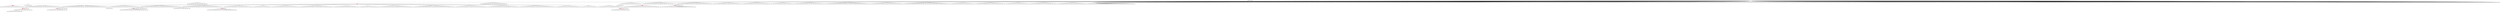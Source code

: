 digraph g {
	"55" -> "56";
	"56" [color=indianred1, style=filled, label="43"];
	"54" -> "55";
	"55" [label="47"];
	"41" -> "42";
	"42" [label="46"];
	"40" -> "41";
	"41" [color=indianred1, style=filled, label="21"];
	"39" -> "40";
	"40" [label="17"];
	"35" -> "36";
	"36" [color=indianred1, style=filled, label="7"];
	"34" -> "35";
	"35" [label="39"];
	"32" -> "33";
	"33" [label="34"];
	"30" -> "31";
	"31" [color=indianred1, style=filled, label="38"];
	"29" -> "30";
	"30" [label="48"];
	"26" -> "27";
	"27" [label="8"];
	"23" -> "24";
	"24" [color=indianred1, style=filled, label="6"];
	"22" -> "23";
	"23" [label="2"];
	"21" -> "22";
	"22" [label="6"];
	"21" -> "25";
	"25" [label="31"];
	"21" -> "26";
	"26" [label="19"];
	"21" -> "28";
	"28" [label="33"];
	"21" -> "29";
	"29" [label="38"];
	"21" -> "32";
	"32" [label="42"];
	"21" -> "34";
	"34" [label="7"];
	"21" -> "37";
	"37" [label="12"];
	"21" -> "38";
	"38" [label="41"];
	"21" -> "39";
	"39" [label="21"];
	"21" -> "43";
	"43" [label="14"];
	"21" -> "44";
	"44" [label="44"];
	"21" -> "45";
	"45" [label="3"];
	"21" -> "46";
	"46" [label="24"];
	"21" -> "47";
	"47" [label="35"];
	"21" -> "48";
	"48" [label="32"];
	"21" -> "49";
	"49" [label="4"];
	"21" -> "50";
	"50" [label="45"];
	"21" -> "51";
	"51" [label="50"];
	"20" -> "21";
	"21" [color=indianred1, style=filled, label="37"];
	"16" -> "17";
	"17" [label="5"];
	"8" -> "9";
	"9" [color=indianred1, style=filled, label="10"];
	"7" -> "8";
	"8" [label="11"];
	"6" -> "7";
	"7" [color=indianred1, style=filled, label="29"];
	"5" -> "6";
	"6" [label="10"];
	"3" -> "4";
	"4" [color=indianred1, style=filled, label="40"];
	"2" -> "3";
	"3" [label="16"];
	"0" -> "1";
	"1" [label="9"];
	"0" -> "2";
	"2" [label="40"];
	"0" -> "5";
	"5" [label="29"];
	"0" -> "10";
	"10" [label="36"];
	"0" -> "11";
	"11" [label="1"];
	"0" -> "12";
	"12" [label="15"];
	"0" -> "13";
	"13" [label="18"];
	"0" -> "14";
	"14" [label="49"];
	"0" -> "15";
	"15" [label="30"];
	"0" -> "16";
	"16" [label="20"];
	"0" -> "18";
	"18" [label="27"];
	"0" -> "19";
	"19" [label="23"];
	"0" -> "20";
	"20" [label="37"];
	"0" -> "52";
	"52" [label="26"];
	"0" -> "53";
	"53" [label="13"];
	"0" -> "54";
	"54" [label="43"];
	"0" -> "57";
	"57" [label="25"];
	"0" -> "58";
	"58" [label="28"];
	"0" -> "59";
	"59" [label="22"];
	"0" [label="germline"];
	"0" -> "cell1";
	"cell1" [shape=box];
	"0" -> "cell2";
	"cell2" [shape=box];
	"31" -> "cell3";
	"cell3" [shape=box];
	"0" -> "cell4";
	"cell4" [shape=box];
	"10" -> "cell5";
	"cell5" [shape=box];
	"0" -> "cell6";
	"cell6" [shape=box];
	"19" -> "cell7";
	"cell7" [shape=box];
	"0" -> "cell8";
	"cell8" [shape=box];
	"0" -> "cell9";
	"cell9" [shape=box];
	"29" -> "cell10";
	"cell10" [shape=box];
	"20" -> "cell11";
	"cell11" [shape=box];
	"58" -> "cell12";
	"cell12" [shape=box];
	"26" -> "cell13";
	"cell13" [shape=box];
	"17" -> "cell14";
	"cell14" [shape=box];
	"0" -> "cell15";
	"cell15" [shape=box];
	"33" -> "cell16";
	"cell16" [shape=box];
	"9" -> "cell17";
	"cell17" [shape=box];
	"0" -> "cell18";
	"cell18" [shape=box];
	"14" -> "cell19";
	"cell19" [shape=box];
	"3" -> "cell20";
	"cell20" [shape=box];
	"0" -> "cell21";
	"cell21" [shape=box];
	"44" -> "cell22";
	"cell22" [shape=box];
	"0" -> "cell23";
	"cell23" [shape=box];
	"32" -> "cell24";
	"cell24" [shape=box];
	"0" -> "cell25";
	"cell25" [shape=box];
	"0" -> "cell26";
	"cell26" [shape=box];
	"0" -> "cell27";
	"cell27" [shape=box];
	"48" -> "cell28";
	"cell28" [shape=box];
	"0" -> "cell29";
	"cell29" [shape=box];
	"46" -> "cell30";
	"cell30" [shape=box];
	"2" -> "cell31";
	"cell31" [shape=box];
	"0" -> "cell32";
	"cell32" [shape=box];
	"22" -> "cell33";
	"cell33" [shape=box];
	"56" -> "cell34";
	"cell34" [shape=box];
	"0" -> "cell35";
	"cell35" [shape=box];
	"0" -> "cell36";
	"cell36" [shape=box];
	"0" -> "cell37";
	"cell37" [shape=box];
	"0" -> "cell38";
	"cell38" [shape=box];
	"0" -> "cell39";
	"cell39" [shape=box];
	"2" -> "cell40";
	"cell40" [shape=box];
	"38" -> "cell41";
	"cell41" [shape=box];
	"0" -> "cell42";
	"cell42" [shape=box];
	"0" -> "cell43";
	"cell43" [shape=box];
	"0" -> "cell44";
	"cell44" [shape=box];
	"0" -> "cell45";
	"cell45" [shape=box];
	"14" -> "cell46";
	"cell46" [shape=box];
	"0" -> "cell47";
	"cell47" [shape=box];
	"0" -> "cell48";
	"cell48" [shape=box];
	"0" -> "cell49";
	"cell49" [shape=box];
	"0" -> "cell50";
	"cell50" [shape=box];
	"0" -> "cell51";
	"cell51" [shape=box];
	"35" -> "cell52";
	"cell52" [shape=box];
	"5" -> "cell53";
	"cell53" [shape=box];
	"38" -> "cell54";
	"cell54" [shape=box];
	"50" -> "cell55";
	"cell55" [shape=box];
	"57" -> "cell56";
	"cell56" [shape=box];
	"0" -> "cell57";
	"cell57" [shape=box];
	"38" -> "cell58";
	"cell58" [shape=box];
	"0" -> "cell59";
	"cell59" [shape=box];
	"0" -> "cell60";
	"cell60" [shape=box];
	"15" -> "cell61";
	"cell61" [shape=box];
	"0" -> "cell62";
	"cell62" [shape=box];
	"0" -> "cell63";
	"cell63" [shape=box];
	"0" -> "cell64";
	"cell64" [shape=box];
	"37" -> "cell65";
	"cell65" [shape=box];
	"0" -> "cell66";
	"cell66" [shape=box];
	"1" -> "cell67";
	"cell67" [shape=box];
	"0" -> "cell68";
	"cell68" [shape=box];
	"0" -> "cell69";
	"cell69" [shape=box];
	"0" -> "cell70";
	"cell70" [shape=box];
	"0" -> "cell71";
	"cell71" [shape=box];
	"0" -> "cell72";
	"cell72" [shape=box];
	"0" -> "cell73";
	"cell73" [shape=box];
	"0" -> "cell74";
	"cell74" [shape=box];
	"34" -> "cell75";
	"cell75" [shape=box];
	"50" -> "cell76";
	"cell76" [shape=box];
	"22" -> "cell77";
	"cell77" [shape=box];
	"58" -> "cell78";
	"cell78" [shape=box];
	"48" -> "cell79";
	"cell79" [shape=box];
	"0" -> "cell80";
	"cell80" [shape=box];
	"0" -> "cell81";
	"cell81" [shape=box];
	"0" -> "cell82";
	"cell82" [shape=box];
	"0" -> "cell83";
	"cell83" [shape=box];
	"0" -> "cell84";
	"cell84" [shape=box];
	"0" -> "cell85";
	"cell85" [shape=box];
	"0" -> "cell86";
	"cell86" [shape=box];
	"15" -> "cell87";
	"cell87" [shape=box];
	"0" -> "cell88";
	"cell88" [shape=box];
	"0" -> "cell89";
	"cell89" [shape=box];
	"4" -> "cell90";
	"cell90" [shape=box];
	"15" -> "cell91";
	"cell91" [shape=box];
	"0" -> "cell92";
	"cell92" [shape=box];
	"0" -> "cell93";
	"cell93" [shape=box];
	"10" -> "cell94";
	"cell94" [shape=box];
	"39" -> "cell95";
	"cell95" [shape=box];
	"0" -> "cell96";
	"cell96" [shape=box];
	"0" -> "cell97";
	"cell97" [shape=box];
	"13" -> "cell98";
	"cell98" [shape=box];
	"0" -> "cell99";
	"cell99" [shape=box];
	"52" -> "cell100";
	"cell100" [shape=box];
	"0" -> "cell101";
	"cell101" [shape=box];
	"0" -> "cell102";
	"cell102" [shape=box];
	"1" -> "cell103";
	"cell103" [shape=box];
	"29" -> "cell104";
	"cell104" [shape=box];
	"0" -> "cell105";
	"cell105" [shape=box];
	"15" -> "cell106";
	"cell106" [shape=box];
	"19" -> "cell107";
	"cell107" [shape=box];
	"0" -> "cell108";
	"cell108" [shape=box];
	"55" -> "cell109";
	"cell109" [shape=box];
	"0" -> "cell110";
	"cell110" [shape=box];
	"0" -> "cell111";
	"cell111" [shape=box];
	"16" -> "cell112";
	"cell112" [shape=box];
	"0" -> "cell113";
	"cell113" [shape=box];
	"0" -> "cell114";
	"cell114" [shape=box];
	"18" -> "cell115";
	"cell115" [shape=box];
	"0" -> "cell116";
	"cell116" [shape=box];
	"0" -> "cell117";
	"cell117" [shape=box];
	"49" -> "cell118";
	"cell118" [shape=box];
	"0" -> "cell119";
	"cell119" [shape=box];
	"43" -> "cell120";
	"cell120" [shape=box];
	"0" -> "cell121";
	"cell121" [shape=box];
	"0" -> "cell122";
	"cell122" [shape=box];
	"0" -> "cell123";
	"cell123" [shape=box];
	"50" -> "cell124";
	"cell124" [shape=box];
	"51" -> "cell125";
	"cell125" [shape=box];
	"38" -> "cell126";
	"cell126" [shape=box];
	"47" -> "cell127";
	"cell127" [shape=box];
	"34" -> "cell128";
	"cell128" [shape=box];
	"23" -> "cell129";
	"cell129" [shape=box];
	"30" -> "cell130";
	"cell130" [shape=box];
	"0" -> "cell131";
	"cell131" [shape=box];
	"0" -> "cell132";
	"cell132" [shape=box];
	"0" -> "cell133";
	"cell133" [shape=box];
	"24" -> "cell134";
	"cell134" [shape=box];
	"0" -> "cell135";
	"cell135" [shape=box];
	"0" -> "cell136";
	"cell136" [shape=box];
	"22" -> "cell137";
	"cell137" [shape=box];
	"0" -> "cell138";
	"cell138" [shape=box];
	"0" -> "cell139";
	"cell139" [shape=box];
	"13" -> "cell140";
	"cell140" [shape=box];
	"39" -> "cell141";
	"cell141" [shape=box];
	"29" -> "cell142";
	"cell142" [shape=box];
	"0" -> "cell143";
	"cell143" [shape=box];
	"0" -> "cell144";
	"cell144" [shape=box];
	"48" -> "cell145";
	"cell145" [shape=box];
	"0" -> "cell146";
	"cell146" [shape=box];
	"15" -> "cell147";
	"cell147" [shape=box];
	"55" -> "cell148";
	"cell148" [shape=box];
	"54" -> "cell149";
	"cell149" [shape=box];
	"0" -> "cell150";
	"cell150" [shape=box];
	"0" -> "cell151";
	"cell151" [shape=box];
	"2" -> "cell152";
	"cell152" [shape=box];
	"14" -> "cell153";
	"cell153" [shape=box];
	"16" -> "cell154";
	"cell154" [shape=box];
	"0" -> "cell155";
	"cell155" [shape=box];
	"2" -> "cell156";
	"cell156" [shape=box];
	"0" -> "cell157";
	"cell157" [shape=box];
	"18" -> "cell158";
	"cell158" [shape=box];
	"0" -> "cell159";
	"cell159" [shape=box];
	"34" -> "cell160";
	"cell160" [shape=box];
	"0" -> "cell161";
	"cell161" [shape=box];
	"0" -> "cell162";
	"cell162" [shape=box];
	"0" -> "cell163";
	"cell163" [shape=box];
	"12" -> "cell164";
	"cell164" [shape=box];
	"0" -> "cell165";
	"cell165" [shape=box];
	"13" -> "cell166";
	"cell166" [shape=box];
	"13" -> "cell167";
	"cell167" [shape=box];
	"16" -> "cell168";
	"cell168" [shape=box];
	"31" -> "cell169";
	"cell169" [shape=box];
	"4" -> "cell170";
	"cell170" [shape=box];
	"13" -> "cell171";
	"cell171" [shape=box];
	"0" -> "cell172";
	"cell172" [shape=box];
	"0" -> "cell173";
	"cell173" [shape=box];
	"44" -> "cell174";
	"cell174" [shape=box];
	"0" -> "cell175";
	"cell175" [shape=box];
	"44" -> "cell176";
	"cell176" [shape=box];
	"20" -> "cell177";
	"cell177" [shape=box];
	"0" -> "cell178";
	"cell178" [shape=box];
	"0" -> "cell179";
	"cell179" [shape=box];
	"52" -> "cell180";
	"cell180" [shape=box];
	"7" -> "cell181";
	"cell181" [shape=box];
	"0" -> "cell182";
	"cell182" [shape=box];
	"47" -> "cell183";
	"cell183" [shape=box];
	"56" -> "cell184";
	"cell184" [shape=box];
	"0" -> "cell185";
	"cell185" [shape=box];
	"38" -> "cell186";
	"cell186" [shape=box];
	"31" -> "cell187";
	"cell187" [shape=box];
	"13" -> "cell188";
	"cell188" [shape=box];
	"0" -> "cell189";
	"cell189" [shape=box];
	"57" -> "cell190";
	"cell190" [shape=box];
	"39" -> "cell191";
	"cell191" [shape=box];
	"4" -> "cell192";
	"cell192" [shape=box];
	"46" -> "cell193";
	"cell193" [shape=box];
	"0" -> "cell194";
	"cell194" [shape=box];
	"0" -> "cell195";
	"cell195" [shape=box];
	"0" -> "cell196";
	"cell196" [shape=box];
	"0" -> "cell197";
	"cell197" [shape=box];
	"0" -> "cell198";
	"cell198" [shape=box];
	"43" -> "cell199";
	"cell199" [shape=box];
	"25" -> "cell200";
	"cell200" [shape=box];
	"4" -> "cell201";
	"cell201" [shape=box];
	"0" -> "cell202";
	"cell202" [shape=box];
	"0" -> "cell203";
	"cell203" [shape=box];
	"50" -> "cell204";
	"cell204" [shape=box];
	"10" -> "cell205";
	"cell205" [shape=box];
	"24" -> "cell206";
	"cell206" [shape=box];
	"0" -> "cell207";
	"cell207" [shape=box];
	"0" -> "cell208";
	"cell208" [shape=box];
	"41" -> "cell209";
	"cell209" [shape=box];
	"26" -> "cell210";
	"cell210" [shape=box];
	"13" -> "cell211";
	"cell211" [shape=box];
	"36" -> "cell212";
	"cell212" [shape=box];
	"0" -> "cell213";
	"cell213" [shape=box];
	"53" -> "cell214";
	"cell214" [shape=box];
	"56" -> "cell215";
	"cell215" [shape=box];
	"43" -> "cell216";
	"cell216" [shape=box];
	"0" -> "cell217";
	"cell217" [shape=box];
	"50" -> "cell218";
	"cell218" [shape=box];
	"22" -> "cell219";
	"cell219" [shape=box];
	"0" -> "cell220";
	"cell220" [shape=box];
	"0" -> "cell221";
	"cell221" [shape=box];
	"0" -> "cell222";
	"cell222" [shape=box];
	"45" -> "cell223";
	"cell223" [shape=box];
	"48" -> "cell224";
	"cell224" [shape=box];
	"0" -> "cell225";
	"cell225" [shape=box];
	"0" -> "cell226";
	"cell226" [shape=box];
	"47" -> "cell227";
	"cell227" [shape=box];
	"0" -> "cell228";
	"cell228" [shape=box];
	"58" -> "cell229";
	"cell229" [shape=box];
	"0" -> "cell230";
	"cell230" [shape=box];
	"26" -> "cell231";
	"cell231" [shape=box];
	"18" -> "cell232";
	"cell232" [shape=box];
	"36" -> "cell233";
	"cell233" [shape=box];
	"57" -> "cell234";
	"cell234" [shape=box];
	"19" -> "cell235";
	"cell235" [shape=box];
	"45" -> "cell236";
	"cell236" [shape=box];
	"0" -> "cell237";
	"cell237" [shape=box];
	"0" -> "cell238";
	"cell238" [shape=box];
	"0" -> "cell239";
	"cell239" [shape=box];
	"0" -> "cell240";
	"cell240" [shape=box];
	"0" -> "cell241";
	"cell241" [shape=box];
	"46" -> "cell242";
	"cell242" [shape=box];
	"44" -> "cell243";
	"cell243" [shape=box];
	"41" -> "cell244";
	"cell244" [shape=box];
	"0" -> "cell245";
	"cell245" [shape=box];
	"0" -> "cell246";
	"cell246" [shape=box];
	"0" -> "cell247";
	"cell247" [shape=box];
	"0" -> "cell248";
	"cell248" [shape=box];
	"22" -> "cell249";
	"cell249" [shape=box];
	"0" -> "cell250";
	"cell250" [shape=box];
	"0" -> "cell251";
	"cell251" [shape=box];
	"25" -> "cell252";
	"cell252" [shape=box];
	"54" -> "cell253";
	"cell253" [shape=box];
	"39" -> "cell254";
	"cell254" [shape=box];
	"44" -> "cell255";
	"cell255" [shape=box];
	"9" -> "cell256";
	"cell256" [shape=box];
	"0" -> "cell257";
	"cell257" [shape=box];
	"37" -> "cell258";
	"cell258" [shape=box];
	"22" -> "cell259";
	"cell259" [shape=box];
	"0" -> "cell260";
	"cell260" [shape=box];
	"50" -> "cell261";
	"cell261" [shape=box];
	"0" -> "cell262";
	"cell262" [shape=box];
	"0" -> "cell263";
	"cell263" [shape=box];
	"7" -> "cell264";
	"cell264" [shape=box];
	"37" -> "cell265";
	"cell265" [shape=box];
	"0" -> "cell266";
	"cell266" [shape=box];
	"39" -> "cell267";
	"cell267" [shape=box];
	"0" -> "cell268";
	"cell268" [shape=box];
	"57" -> "cell269";
	"cell269" [shape=box];
	"0" -> "cell270";
	"cell270" [shape=box];
	"0" -> "cell271";
	"cell271" [shape=box];
	"0" -> "cell272";
	"cell272" [shape=box];
	"22" -> "cell273";
	"cell273" [shape=box];
	"45" -> "cell274";
	"cell274" [shape=box];
	"0" -> "cell275";
	"cell275" [shape=box];
	"0" -> "cell276";
	"cell276" [shape=box];
	"7" -> "cell277";
	"cell277" [shape=box];
	"0" -> "cell278";
	"cell278" [shape=box];
	"44" -> "cell279";
	"cell279" [shape=box];
	"31" -> "cell280";
	"cell280" [shape=box];
	"0" -> "cell281";
	"cell281" [shape=box];
	"0" -> "cell282";
	"cell282" [shape=box];
	"16" -> "cell283";
	"cell283" [shape=box];
	"43" -> "cell284";
	"cell284" [shape=box];
	"16" -> "cell285";
	"cell285" [shape=box];
	"33" -> "cell286";
	"cell286" [shape=box];
	"0" -> "cell287";
	"cell287" [shape=box];
	"0" -> "cell288";
	"cell288" [shape=box];
	"0" -> "cell289";
	"cell289" [shape=box];
	"0" -> "cell290";
	"cell290" [shape=box];
	"0" -> "cell291";
	"cell291" [shape=box];
	"16" -> "cell292";
	"cell292" [shape=box];
	"0" -> "cell293";
	"cell293" [shape=box];
	"26" -> "cell294";
	"cell294" [shape=box];
	"0" -> "cell295";
	"cell295" [shape=box];
	"18" -> "cell296";
	"cell296" [shape=box];
	"12" -> "cell297";
	"cell297" [shape=box];
	"0" -> "cell298";
	"cell298" [shape=box];
	"13" -> "cell299";
	"cell299" [shape=box];
	"0" -> "cell300";
	"cell300" [shape=box];
	"0" -> "cell301";
	"cell301" [shape=box];
	"0" -> "cell302";
	"cell302" [shape=box];
	"0" -> "cell303";
	"cell303" [shape=box];
	"0" -> "cell304";
	"cell304" [shape=box];
	"59" -> "cell305";
	"cell305" [shape=box];
	"0" -> "cell306";
	"cell306" [shape=box];
	"0" -> "cell307";
	"cell307" [shape=box];
	"0" -> "cell308";
	"cell308" [shape=box];
	"54" -> "cell309";
	"cell309" [shape=box];
	"0" -> "cell310";
	"cell310" [shape=box];
	"53" -> "cell311";
	"cell311" [shape=box];
	"0" -> "cell312";
	"cell312" [shape=box];
	"0" -> "cell313";
	"cell313" [shape=box];
	"22" -> "cell314";
	"cell314" [shape=box];
	"0" -> "cell315";
	"cell315" [shape=box];
	"0" -> "cell316";
	"cell316" [shape=box];
	"0" -> "cell317";
	"cell317" [shape=box];
	"0" -> "cell318";
	"cell318" [shape=box];
	"0" -> "cell319";
	"cell319" [shape=box];
	"59" -> "cell320";
	"cell320" [shape=box];
	"46" -> "cell321";
	"cell321" [shape=box];
	"58" -> "cell322";
	"cell322" [shape=box];
	"14" -> "cell323";
	"cell323" [shape=box];
	"0" -> "cell324";
	"cell324" [shape=box];
	"0" -> "cell325";
	"cell325" [shape=box];
	"59" -> "cell326";
	"cell326" [shape=box];
	"12" -> "cell327";
	"cell327" [shape=box];
	"15" -> "cell328";
	"cell328" [shape=box];
	"0" -> "cell329";
	"cell329" [shape=box];
	"0" -> "cell330";
	"cell330" [shape=box];
	"0" -> "cell331";
	"cell331" [shape=box];
	"38" -> "cell332";
	"cell332" [shape=box];
	"0" -> "cell333";
	"cell333" [shape=box];
	"5" -> "cell334";
	"cell334" [shape=box];
	"0" -> "cell335";
	"cell335" [shape=box];
	"20" -> "cell336";
	"cell336" [shape=box];
	"0" -> "cell337";
	"cell337" [shape=box];
	"34" -> "cell338";
	"cell338" [shape=box];
	"0" -> "cell339";
	"cell339" [shape=box];
	"0" -> "cell340";
	"cell340" [shape=box];
	"0" -> "cell341";
	"cell341" [shape=box];
	"0" -> "cell342";
	"cell342" [shape=box];
	"0" -> "cell343";
	"cell343" [shape=box];
	"2" -> "cell344";
	"cell344" [shape=box];
	"0" -> "cell345";
	"cell345" [shape=box];
	"0" -> "cell346";
	"cell346" [shape=box];
	"0" -> "cell347";
	"cell347" [shape=box];
	"34" -> "cell348";
	"cell348" [shape=box];
	"0" -> "cell349";
	"cell349" [shape=box];
	"38" -> "cell350";
	"cell350" [shape=box];
	"0" -> "cell351";
	"cell351" [shape=box];
	"0" -> "cell352";
	"cell352" [shape=box];
	"59" -> "cell353";
	"cell353" [shape=box];
	"0" -> "cell354";
	"cell354" [shape=box];
	"25" -> "cell355";
	"cell355" [shape=box];
	"0" -> "cell356";
	"cell356" [shape=box];
	"0" -> "cell357";
	"cell357" [shape=box];
	"7" -> "cell358";
	"cell358" [shape=box];
	"0" -> "cell359";
	"cell359" [shape=box];
	"0" -> "cell360";
	"cell360" [shape=box];
	"19" -> "cell361";
	"cell361" [shape=box];
	"28" -> "cell362";
	"cell362" [shape=box];
	"0" -> "cell363";
	"cell363" [shape=box];
	"45" -> "cell364";
	"cell364" [shape=box];
	"2" -> "cell365";
	"cell365" [shape=box];
	"51" -> "cell366";
	"cell366" [shape=box];
	"0" -> "cell367";
	"cell367" [shape=box];
	"54" -> "cell368";
	"cell368" [shape=box];
	"5" -> "cell369";
	"cell369" [shape=box];
	"0" -> "cell370";
	"cell370" [shape=box];
	"0" -> "cell371";
	"cell371" [shape=box];
	"50" -> "cell372";
	"cell372" [shape=box];
	"0" -> "cell373";
	"cell373" [shape=box];
	"0" -> "cell374";
	"cell374" [shape=box];
	"15" -> "cell375";
	"cell375" [shape=box];
	"0" -> "cell376";
	"cell376" [shape=box];
	"1" -> "cell377";
	"cell377" [shape=box];
	"0" -> "cell378";
	"cell378" [shape=box];
	"0" -> "cell379";
	"cell379" [shape=box];
	"29" -> "cell380";
	"cell380" [shape=box];
	"0" -> "cell381";
	"cell381" [shape=box];
	"0" -> "cell382";
	"cell382" [shape=box];
	"0" -> "cell383";
	"cell383" [shape=box];
	"0" -> "cell384";
	"cell384" [shape=box];
	"0" -> "cell385";
	"cell385" [shape=box];
	"0" -> "cell386";
	"cell386" [shape=box];
	"13" -> "cell387";
	"cell387" [shape=box];
	"1" -> "cell388";
	"cell388" [shape=box];
	"0" -> "cell389";
	"cell389" [shape=box];
	"38" -> "cell390";
	"cell390" [shape=box];
	"0" -> "cell391";
	"cell391" [shape=box];
	"34" -> "cell392";
	"cell392" [shape=box];
	"0" -> "cell393";
	"cell393" [shape=box];
	"2" -> "cell394";
	"cell394" [shape=box];
	"0" -> "cell395";
	"cell395" [shape=box];
	"37" -> "cell396";
	"cell396" [shape=box];
	"0" -> "cell397";
	"cell397" [shape=box];
	"0" -> "cell398";
	"cell398" [shape=box];
	"0" -> "cell399";
	"cell399" [shape=box];
	"37" -> "cell400";
	"cell400" [shape=box];
	"0" -> "cell401";
	"cell401" [shape=box];
	"4" -> "cell402";
	"cell402" [shape=box];
	"0" -> "cell403";
	"cell403" [shape=box];
	"53" -> "cell404";
	"cell404" [shape=box];
	"15" -> "cell405";
	"cell405" [shape=box];
	"33" -> "cell406";
	"cell406" [shape=box];
	"44" -> "cell407";
	"cell407" [shape=box];
	"0" -> "cell408";
	"cell408" [shape=box];
	"0" -> "cell409";
	"cell409" [shape=box];
	"1" -> "cell410";
	"cell410" [shape=box];
	"27" -> "cell411";
	"cell411" [shape=box];
	"0" -> "cell412";
	"cell412" [shape=box];
	"59" -> "cell413";
	"cell413" [shape=box];
	"0" -> "cell414";
	"cell414" [shape=box];
	"41" -> "cell415";
	"cell415" [shape=box];
	"0" -> "cell416";
	"cell416" [shape=box];
	"24" -> "cell417";
	"cell417" [shape=box];
	"29" -> "cell418";
	"cell418" [shape=box];
	"10" -> "cell419";
	"cell419" [shape=box];
	"0" -> "cell420";
	"cell420" [shape=box];
	"53" -> "cell421";
	"cell421" [shape=box];
	"0" -> "cell422";
	"cell422" [shape=box];
	"51" -> "cell423";
	"cell423" [shape=box];
	"0" -> "cell424";
	"cell424" [shape=box];
	"25" -> "cell425";
	"cell425" [shape=box];
	"15" -> "cell426";
	"cell426" [shape=box];
	"22" -> "cell427";
	"cell427" [shape=box];
	"29" -> "cell428";
	"cell428" [shape=box];
	"51" -> "cell429";
	"cell429" [shape=box];
	"0" -> "cell430";
	"cell430" [shape=box];
	"0" -> "cell431";
	"cell431" [shape=box];
	"13" -> "cell432";
	"cell432" [shape=box];
	"0" -> "cell433";
	"cell433" [shape=box];
	"13" -> "cell434";
	"cell434" [shape=box];
	"57" -> "cell435";
	"cell435" [shape=box];
	"16" -> "cell436";
	"cell436" [shape=box];
	"0" -> "cell437";
	"cell437" [shape=box];
	"9" -> "cell438";
	"cell438" [shape=box];
	"0" -> "cell439";
	"cell439" [shape=box];
	"45" -> "cell440";
	"cell440" [shape=box];
	"57" -> "cell441";
	"cell441" [shape=box];
	"14" -> "cell442";
	"cell442" [shape=box];
	"2" -> "cell443";
	"cell443" [shape=box];
	"0" -> "cell444";
	"cell444" [shape=box];
	"17" -> "cell445";
	"cell445" [shape=box];
	"26" -> "cell446";
	"cell446" [shape=box];
	"0" -> "cell447";
	"cell447" [shape=box];
	"34" -> "cell448";
	"cell448" [shape=box];
	"38" -> "cell449";
	"cell449" [shape=box];
	"0" -> "cell450";
	"cell450" [shape=box];
	"2" -> "cell451";
	"cell451" [shape=box];
	"12" -> "cell452";
	"cell452" [shape=box];
	"0" -> "cell453";
	"cell453" [shape=box];
	"0" -> "cell454";
	"cell454" [shape=box];
	"24" -> "cell455";
	"cell455" [shape=box];
	"2" -> "cell456";
	"cell456" [shape=box];
	"0" -> "cell457";
	"cell457" [shape=box];
	"0" -> "cell458";
	"cell458" [shape=box];
	"10" -> "cell459";
	"cell459" [shape=box];
	"18" -> "cell460";
	"cell460" [shape=box];
	"28" -> "cell461";
	"cell461" [shape=box];
	"0" -> "cell462";
	"cell462" [shape=box];
	"0" -> "cell463";
	"cell463" [shape=box];
	"34" -> "cell464";
	"cell464" [shape=box];
	"0" -> "cell465";
	"cell465" [shape=box];
	"0" -> "cell466";
	"cell466" [shape=box];
	"0" -> "cell467";
	"cell467" [shape=box];
	"0" -> "cell468";
	"cell468" [shape=box];
	"0" -> "cell469";
	"cell469" [shape=box];
	"38" -> "cell470";
	"cell470" [shape=box];
	"0" -> "cell471";
	"cell471" [shape=box];
	"0" -> "cell472";
	"cell472" [shape=box];
	"0" -> "cell473";
	"cell473" [shape=box];
	"37" -> "cell474";
	"cell474" [shape=box];
	"0" -> "cell475";
	"cell475" [shape=box];
	"0" -> "cell476";
	"cell476" [shape=box];
	"0" -> "cell477";
	"cell477" [shape=box];
	"25" -> "cell478";
	"cell478" [shape=box];
	"0" -> "cell479";
	"cell479" [shape=box];
	"0" -> "cell480";
	"cell480" [shape=box];
	"0" -> "cell481";
	"cell481" [shape=box];
	"34" -> "cell482";
	"cell482" [shape=box];
	"0" -> "cell483";
	"cell483" [shape=box];
	"34" -> "cell484";
	"cell484" [shape=box];
	"7" -> "cell485";
	"cell485" [shape=box];
	"0" -> "cell486";
	"cell486" [shape=box];
	"57" -> "cell487";
	"cell487" [shape=box];
	"0" -> "cell488";
	"cell488" [shape=box];
	"0" -> "cell489";
	"cell489" [shape=box];
	"0" -> "cell490";
	"cell490" [shape=box];
	"48" -> "cell491";
	"cell491" [shape=box];
	"3" -> "cell492";
	"cell492" [shape=box];
	"0" -> "cell493";
	"cell493" [shape=box];
	"35" -> "cell494";
	"cell494" [shape=box];
	"0" -> "cell495";
	"cell495" [shape=box];
	"47" -> "cell496";
	"cell496" [shape=box];
	"44" -> "cell497";
	"cell497" [shape=box];
	"0" -> "cell498";
	"cell498" [shape=box];
	"24" -> "cell499";
	"cell499" [shape=box];
	"54" -> "cell500";
	"cell500" [shape=box];
	"54" -> "cell501";
	"cell501" [shape=box];
	"27" -> "cell502";
	"cell502" [shape=box];
	"0" -> "cell503";
	"cell503" [shape=box];
	"9" -> "cell504";
	"cell504" [shape=box];
	"24" -> "cell505";
	"cell505" [shape=box];
	"0" -> "cell506";
	"cell506" [shape=box];
	"0" -> "cell507";
	"cell507" [shape=box];
	"9" -> "cell508";
	"cell508" [shape=box];
	"5" -> "cell509";
	"cell509" [shape=box];
	"52" -> "cell510";
	"cell510" [shape=box];
	"48" -> "cell511";
	"cell511" [shape=box];
	"17" -> "cell512";
	"cell512" [shape=box];
	"0" -> "cell513";
	"cell513" [shape=box];
	"0" -> "cell514";
	"cell514" [shape=box];
	"36" -> "cell515";
	"cell515" [shape=box];
	"0" -> "cell516";
	"cell516" [shape=box];
	"12" -> "cell517";
	"cell517" [shape=box];
	"4" -> "cell518";
	"cell518" [shape=box];
	"0" -> "cell519";
	"cell519" [shape=box];
	"0" -> "cell520";
	"cell520" [shape=box];
	"0" -> "cell521";
	"cell521" [shape=box];
	"0" -> "cell522";
	"cell522" [shape=box];
	"0" -> "cell523";
	"cell523" [shape=box];
	"0" -> "cell524";
	"cell524" [shape=box];
	"24" -> "cell525";
	"cell525" [shape=box];
	"0" -> "cell526";
	"cell526" [shape=box];
	"51" -> "cell527";
	"cell527" [shape=box];
	"32" -> "cell528";
	"cell528" [shape=box];
	"46" -> "cell529";
	"cell529" [shape=box];
	"24" -> "cell530";
	"cell530" [shape=box];
	"42" -> "cell531";
	"cell531" [shape=box];
	"48" -> "cell532";
	"cell532" [shape=box];
	"0" -> "cell533";
	"cell533" [shape=box];
	"7" -> "cell534";
	"cell534" [shape=box];
	"41" -> "cell535";
	"cell535" [shape=box];
	"0" -> "cell536";
	"cell536" [shape=box];
	"0" -> "cell537";
	"cell537" [shape=box];
	"0" -> "cell538";
	"cell538" [shape=box];
	"9" -> "cell539";
	"cell539" [shape=box];
	"0" -> "cell540";
	"cell540" [shape=box];
	"0" -> "cell541";
	"cell541" [shape=box];
	"0" -> "cell542";
	"cell542" [shape=box];
	"0" -> "cell543";
	"cell543" [shape=box];
	"39" -> "cell544";
	"cell544" [shape=box];
	"0" -> "cell545";
	"cell545" [shape=box];
	"41" -> "cell546";
	"cell546" [shape=box];
	"11" -> "cell547";
	"cell547" [shape=box];
	"38" -> "cell548";
	"cell548" [shape=box];
	"0" -> "cell549";
	"cell549" [shape=box];
	"12" -> "cell550";
	"cell550" [shape=box];
	"0" -> "cell551";
	"cell551" [shape=box];
	"45" -> "cell552";
	"cell552" [shape=box];
	"0" -> "cell553";
	"cell553" [shape=box];
	"39" -> "cell554";
	"cell554" [shape=box];
	"0" -> "cell555";
	"cell555" [shape=box];
	"0" -> "cell556";
	"cell556" [shape=box];
	"12" -> "cell557";
	"cell557" [shape=box];
	"53" -> "cell558";
	"cell558" [shape=box];
	"44" -> "cell559";
	"cell559" [shape=box];
	"25" -> "cell560";
	"cell560" [shape=box];
	"26" -> "cell561";
	"cell561" [shape=box];
	"19" -> "cell562";
	"cell562" [shape=box];
	"0" -> "cell563";
	"cell563" [shape=box];
	"11" -> "cell564";
	"cell564" [shape=box];
	"0" -> "cell565";
	"cell565" [shape=box];
	"0" -> "cell566";
	"cell566" [shape=box];
	"0" -> "cell567";
	"cell567" [shape=box];
	"13" -> "cell568";
	"cell568" [shape=box];
	"0" -> "cell569";
	"cell569" [shape=box];
	"14" -> "cell570";
	"cell570" [shape=box];
	"0" -> "cell571";
	"cell571" [shape=box];
	"0" -> "cell572";
	"cell572" [shape=box];
	"47" -> "cell573";
	"cell573" [shape=box];
	"26" -> "cell574";
	"cell574" [shape=box];
	"0" -> "cell575";
	"cell575" [shape=box];
	"0" -> "cell576";
	"cell576" [shape=box];
	"5" -> "cell577";
	"cell577" [shape=box];
	"37" -> "cell578";
	"cell578" [shape=box];
	"0" -> "cell579";
	"cell579" [shape=box];
	"56" -> "cell580";
	"cell580" [shape=box];
	"28" -> "cell581";
	"cell581" [shape=box];
	"57" -> "cell582";
	"cell582" [shape=box];
	"0" -> "cell583";
	"cell583" [shape=box];
	"32" -> "cell584";
	"cell584" [shape=box];
	"32" -> "cell585";
	"cell585" [shape=box];
	"49" -> "cell586";
	"cell586" [shape=box];
	"59" -> "cell587";
	"cell587" [shape=box];
	"0" -> "cell588";
	"cell588" [shape=box];
	"0" -> "cell589";
	"cell589" [shape=box];
	"0" -> "cell590";
	"cell590" [shape=box];
	"59" -> "cell591";
	"cell591" [shape=box];
	"9" -> "cell592";
	"cell592" [shape=box];
	"0" -> "cell593";
	"cell593" [shape=box];
	"0" -> "cell594";
	"cell594" [shape=box];
	"0" -> "cell595";
	"cell595" [shape=box];
	"44" -> "cell596";
	"cell596" [shape=box];
	"52" -> "cell597";
	"cell597" [shape=box];
	"0" -> "cell598";
	"cell598" [shape=box];
	"1" -> "cell599";
	"cell599" [shape=box];
	"0" -> "cell600";
	"cell600" [shape=box];
	"27" -> "cell601";
	"cell601" [shape=box];
	"20" -> "cell602";
	"cell602" [shape=box];
	"58" -> "cell603";
	"cell603" [shape=box];
	"0" -> "cell604";
	"cell604" [shape=box];
	"0" -> "cell605";
	"cell605" [shape=box];
	"53" -> "cell606";
	"cell606" [shape=box];
	"0" -> "cell607";
	"cell607" [shape=box];
	"0" -> "cell608";
	"cell608" [shape=box];
	"0" -> "cell609";
	"cell609" [shape=box];
	"0" -> "cell610";
	"cell610" [shape=box];
	"0" -> "cell611";
	"cell611" [shape=box];
	"29" -> "cell612";
	"cell612" [shape=box];
	"0" -> "cell613";
	"cell613" [shape=box];
	"15" -> "cell614";
	"cell614" [shape=box];
	"38" -> "cell615";
	"cell615" [shape=box];
	"49" -> "cell616";
	"cell616" [shape=box];
	"0" -> "cell617";
	"cell617" [shape=box];
	"0" -> "cell618";
	"cell618" [shape=box];
	"0" -> "cell619";
	"cell619" [shape=box];
	"4" -> "cell620";
	"cell620" [shape=box];
	"15" -> "cell621";
	"cell621" [shape=box];
	"12" -> "cell622";
	"cell622" [shape=box];
	"0" -> "cell623";
	"cell623" [shape=box];
	"59" -> "cell624";
	"cell624" [shape=box];
	"36" -> "cell625";
	"cell625" [shape=box];
	"0" -> "cell626";
	"cell626" [shape=box];
	"31" -> "cell627";
	"cell627" [shape=box];
	"30" -> "cell628";
	"cell628" [shape=box];
	"46" -> "cell629";
	"cell629" [shape=box];
	"26" -> "cell630";
	"cell630" [shape=box];
	"15" -> "cell631";
	"cell631" [shape=box];
	"47" -> "cell632";
	"cell632" [shape=box];
	"5" -> "cell633";
	"cell633" [shape=box];
	"0" -> "cell634";
	"cell634" [shape=box];
	"13" -> "cell635";
	"cell635" [shape=box];
	"58" -> "cell636";
	"cell636" [shape=box];
	"54" -> "cell637";
	"cell637" [shape=box];
	"0" -> "cell638";
	"cell638" [shape=box];
	"47" -> "cell639";
	"cell639" [shape=box];
	"48" -> "cell640";
	"cell640" [shape=box];
	"0" -> "cell641";
	"cell641" [shape=box];
	"0" -> "cell642";
	"cell642" [shape=box];
	"0" -> "cell643";
	"cell643" [shape=box];
	"25" -> "cell644";
	"cell644" [shape=box];
	"59" -> "cell645";
	"cell645" [shape=box];
	"4" -> "cell646";
	"cell646" [shape=box];
	"0" -> "cell647";
	"cell647" [shape=box];
	"0" -> "cell648";
	"cell648" [shape=box];
	"2" -> "cell649";
	"cell649" [shape=box];
	"34" -> "cell650";
	"cell650" [shape=box];
	"32" -> "cell651";
	"cell651" [shape=box];
	"2" -> "cell652";
	"cell652" [shape=box];
	"15" -> "cell653";
	"cell653" [shape=box];
	"23" -> "cell654";
	"cell654" [shape=box];
	"0" -> "cell655";
	"cell655" [shape=box];
	"56" -> "cell656";
	"cell656" [shape=box];
	"2" -> "cell657";
	"cell657" [shape=box];
	"0" -> "cell658";
	"cell658" [shape=box];
	"45" -> "cell659";
	"cell659" [shape=box];
	"0" -> "cell660";
	"cell660" [shape=box];
	"29" -> "cell661";
	"cell661" [shape=box];
	"0" -> "cell662";
	"cell662" [shape=box];
	"0" -> "cell663";
	"cell663" [shape=box];
	"7" -> "cell664";
	"cell664" [shape=box];
	"29" -> "cell665";
	"cell665" [shape=box];
	"19" -> "cell666";
	"cell666" [shape=box];
	"0" -> "cell667";
	"cell667" [shape=box];
	"14" -> "cell668";
	"cell668" [shape=box];
	"39" -> "cell669";
	"cell669" [shape=box];
	"0" -> "cell670";
	"cell670" [shape=box];
	"0" -> "cell671";
	"cell671" [shape=box];
	"0" -> "cell672";
	"cell672" [shape=box];
	"56" -> "cell673";
	"cell673" [shape=box];
	"28" -> "cell674";
	"cell674" [shape=box];
	"0" -> "cell675";
	"cell675" [shape=box];
	"0" -> "cell676";
	"cell676" [shape=box];
	"0" -> "cell677";
	"cell677" [shape=box];
	"10" -> "cell678";
	"cell678" [shape=box];
	"26" -> "cell679";
	"cell679" [shape=box];
	"5" -> "cell680";
	"cell680" [shape=box];
	"26" -> "cell681";
	"cell681" [shape=box];
	"34" -> "cell682";
	"cell682" [shape=box];
	"0" -> "cell683";
	"cell683" [shape=box];
	"37" -> "cell684";
	"cell684" [shape=box];
	"26" -> "cell685";
	"cell685" [shape=box];
	"1" -> "cell686";
	"cell686" [shape=box];
	"47" -> "cell687";
	"cell687" [shape=box];
	"59" -> "cell688";
	"cell688" [shape=box];
	"44" -> "cell689";
	"cell689" [shape=box];
	"0" -> "cell690";
	"cell690" [shape=box];
	"0" -> "cell691";
	"cell691" [shape=box];
	"0" -> "cell692";
	"cell692" [shape=box];
	"0" -> "cell693";
	"cell693" [shape=box];
	"0" -> "cell694";
	"cell694" [shape=box];
	"0" -> "cell695";
	"cell695" [shape=box];
	"0" -> "cell696";
	"cell696" [shape=box];
	"45" -> "cell697";
	"cell697" [shape=box];
	"59" -> "cell698";
	"cell698" [shape=box];
	"0" -> "cell699";
	"cell699" [shape=box];
	"32" -> "cell700";
	"cell700" [shape=box];
	"0" -> "cell701";
	"cell701" [shape=box];
	"54" -> "cell702";
	"cell702" [shape=box];
	"7" -> "cell703";
	"cell703" [shape=box];
	"1" -> "cell704";
	"cell704" [shape=box];
	"39" -> "cell705";
	"cell705" [shape=box];
	"34" -> "cell706";
	"cell706" [shape=box];
	"0" -> "cell707";
	"cell707" [shape=box];
	"8" -> "cell708";
	"cell708" [shape=box];
	"42" -> "cell709";
	"cell709" [shape=box];
	"0" -> "cell710";
	"cell710" [shape=box];
	"0" -> "cell711";
	"cell711" [shape=box];
	"10" -> "cell712";
	"cell712" [shape=box];
	"0" -> "cell713";
	"cell713" [shape=box];
	"11" -> "cell714";
	"cell714" [shape=box];
	"0" -> "cell715";
	"cell715" [shape=box];
	"0" -> "cell716";
	"cell716" [shape=box];
	"3" -> "cell717";
	"cell717" [shape=box];
	"0" -> "cell718";
	"cell718" [shape=box];
	"32" -> "cell719";
	"cell719" [shape=box];
	"0" -> "cell720";
	"cell720" [shape=box];
	"0" -> "cell721";
	"cell721" [shape=box];
	"24" -> "cell722";
	"cell722" [shape=box];
	"58" -> "cell723";
	"cell723" [shape=box];
	"53" -> "cell724";
	"cell724" [shape=box];
	"42" -> "cell725";
	"cell725" [shape=box];
	"10" -> "cell726";
	"cell726" [shape=box];
	"52" -> "cell727";
	"cell727" [shape=box];
	"0" -> "cell728";
	"cell728" [shape=box];
	"0" -> "cell729";
	"cell729" [shape=box];
	"13" -> "cell730";
	"cell730" [shape=box];
	"0" -> "cell731";
	"cell731" [shape=box];
	"0" -> "cell732";
	"cell732" [shape=box];
	"0" -> "cell733";
	"cell733" [shape=box];
	"0" -> "cell734";
	"cell734" [shape=box];
	"0" -> "cell735";
	"cell735" [shape=box];
	"0" -> "cell736";
	"cell736" [shape=box];
	"0" -> "cell737";
	"cell737" [shape=box];
	"28" -> "cell738";
	"cell738" [shape=box];
	"0" -> "cell739";
	"cell739" [shape=box];
	"54" -> "cell740";
	"cell740" [shape=box];
	"0" -> "cell741";
	"cell741" [shape=box];
	"0" -> "cell742";
	"cell742" [shape=box];
	"7" -> "cell743";
	"cell743" [shape=box];
	"0" -> "cell744";
	"cell744" [shape=box];
	"0" -> "cell745";
	"cell745" [shape=box];
	"43" -> "cell746";
	"cell746" [shape=box];
	"2" -> "cell747";
	"cell747" [shape=box];
	"36" -> "cell748";
	"cell748" [shape=box];
	"53" -> "cell749";
	"cell749" [shape=box];
	"0" -> "cell750";
	"cell750" [shape=box];
	"0" -> "cell751";
	"cell751" [shape=box];
	"0" -> "cell752";
	"cell752" [shape=box];
	"20" -> "cell753";
	"cell753" [shape=box];
	"54" -> "cell754";
	"cell754" [shape=box];
	"0" -> "cell755";
	"cell755" [shape=box];
	"4" -> "cell756";
	"cell756" [shape=box];
	"26" -> "cell757";
	"cell757" [shape=box];
	"0" -> "cell758";
	"cell758" [shape=box];
	"0" -> "cell759";
	"cell759" [shape=box];
	"58" -> "cell760";
	"cell760" [shape=box];
	"0" -> "cell761";
	"cell761" [shape=box];
	"13" -> "cell762";
	"cell762" [shape=box];
	"36" -> "cell763";
	"cell763" [shape=box];
	"28" -> "cell764";
	"cell764" [shape=box];
	"59" -> "cell765";
	"cell765" [shape=box];
	"49" -> "cell766";
	"cell766" [shape=box];
	"0" -> "cell767";
	"cell767" [shape=box];
	"48" -> "cell768";
	"cell768" [shape=box];
	"0" -> "cell769";
	"cell769" [shape=box];
	"29" -> "cell770";
	"cell770" [shape=box];
	"44" -> "cell771";
	"cell771" [shape=box];
	"53" -> "cell772";
	"cell772" [shape=box];
	"24" -> "cell773";
	"cell773" [shape=box];
	"27" -> "cell774";
	"cell774" [shape=box];
	"0" -> "cell775";
	"cell775" [shape=box];
	"32" -> "cell776";
	"cell776" [shape=box];
	"0" -> "cell777";
	"cell777" [shape=box];
	"0" -> "cell778";
	"cell778" [shape=box];
	"20" -> "cell779";
	"cell779" [shape=box];
	"24" -> "cell780";
	"cell780" [shape=box];
	"37" -> "cell781";
	"cell781" [shape=box];
	"7" -> "cell782";
	"cell782" [shape=box];
	"0" -> "cell783";
	"cell783" [shape=box];
	"0" -> "cell784";
	"cell784" [shape=box];
	"49" -> "cell785";
	"cell785" [shape=box];
	"0" -> "cell786";
	"cell786" [shape=box];
	"5" -> "cell787";
	"cell787" [shape=box];
	"0" -> "cell788";
	"cell788" [shape=box];
	"0" -> "cell789";
	"cell789" [shape=box];
	"28" -> "cell790";
	"cell790" [shape=box];
	"30" -> "cell791";
	"cell791" [shape=box];
	"3" -> "cell792";
	"cell792" [shape=box];
	"0" -> "cell793";
	"cell793" [shape=box];
	"30" -> "cell794";
	"cell794" [shape=box];
	"45" -> "cell795";
	"cell795" [shape=box];
	"48" -> "cell796";
	"cell796" [shape=box];
	"45" -> "cell797";
	"cell797" [shape=box];
	"0" -> "cell798";
	"cell798" [shape=box];
	"56" -> "cell799";
	"cell799" [shape=box];
	"0" -> "cell800";
	"cell800" [shape=box];
	"53" -> "cell801";
	"cell801" [shape=box];
	"0" -> "cell802";
	"cell802" [shape=box];
	"18" -> "cell803";
	"cell803" [shape=box];
	"0" -> "cell804";
	"cell804" [shape=box];
	"0" -> "cell805";
	"cell805" [shape=box];
	"45" -> "cell806";
	"cell806" [shape=box];
	"0" -> "cell807";
	"cell807" [shape=box];
	"33" -> "cell808";
	"cell808" [shape=box];
	"22" -> "cell809";
	"cell809" [shape=box];
	"0" -> "cell810";
	"cell810" [shape=box];
	"0" -> "cell811";
	"cell811" [shape=box];
	"0" -> "cell812";
	"cell812" [shape=box];
	"27" -> "cell813";
	"cell813" [shape=box];
	"11" -> "cell814";
	"cell814" [shape=box];
	"46" -> "cell815";
	"cell815" [shape=box];
	"0" -> "cell816";
	"cell816" [shape=box];
	"0" -> "cell817";
	"cell817" [shape=box];
	"51" -> "cell818";
	"cell818" [shape=box];
	"0" -> "cell819";
	"cell819" [shape=box];
	"56" -> "cell820";
	"cell820" [shape=box];
	"13" -> "cell821";
	"cell821" [shape=box];
	"0" -> "cell822";
	"cell822" [shape=box];
	"1" -> "cell823";
	"cell823" [shape=box];
	"0" -> "cell824";
	"cell824" [shape=box];
	"14" -> "cell825";
	"cell825" [shape=box];
	"0" -> "cell826";
	"cell826" [shape=box];
	"14" -> "cell827";
	"cell827" [shape=box];
	"0" -> "cell828";
	"cell828" [shape=box];
	"0" -> "cell829";
	"cell829" [shape=box];
	"40" -> "cell830";
	"cell830" [shape=box];
	"0" -> "cell831";
	"cell831" [shape=box];
	"0" -> "cell832";
	"cell832" [shape=box];
	"0" -> "cell833";
	"cell833" [shape=box];
	"0" -> "cell834";
	"cell834" [shape=box];
	"0" -> "cell835";
	"cell835" [shape=box];
	"0" -> "cell836";
	"cell836" [shape=box];
	"44" -> "cell837";
	"cell837" [shape=box];
	"0" -> "cell838";
	"cell838" [shape=box];
	"0" -> "cell839";
	"cell839" [shape=box];
	"0" -> "cell840";
	"cell840" [shape=box];
	"0" -> "cell841";
	"cell841" [shape=box];
	"53" -> "cell842";
	"cell842" [shape=box];
	"24" -> "cell843";
	"cell843" [shape=box];
	"0" -> "cell844";
	"cell844" [shape=box];
	"0" -> "cell845";
	"cell845" [shape=box];
	"0" -> "cell846";
	"cell846" [shape=box];
	"0" -> "cell847";
	"cell847" [shape=box];
	"7" -> "cell848";
	"cell848" [shape=box];
	"0" -> "cell849";
	"cell849" [shape=box];
	"0" -> "cell850";
	"cell850" [shape=box];
	"0" -> "cell851";
	"cell851" [shape=box];
	"11" -> "cell852";
	"cell852" [shape=box];
	"11" -> "cell853";
	"cell853" [shape=box];
	"27" -> "cell854";
	"cell854" [shape=box];
	"19" -> "cell855";
	"cell855" [shape=box];
	"18" -> "cell856";
	"cell856" [shape=box];
	"34" -> "cell857";
	"cell857" [shape=box];
	"0" -> "cell858";
	"cell858" [shape=box];
	"0" -> "cell859";
	"cell859" [shape=box];
	"0" -> "cell860";
	"cell860" [shape=box];
	"2" -> "cell861";
	"cell861" [shape=box];
	"0" -> "cell862";
	"cell862" [shape=box];
	"0" -> "cell863";
	"cell863" [shape=box];
	"53" -> "cell864";
	"cell864" [shape=box];
	"29" -> "cell865";
	"cell865" [shape=box];
	"0" -> "cell866";
	"cell866" [shape=box];
	"51" -> "cell867";
	"cell867" [shape=box];
	"0" -> "cell868";
	"cell868" [shape=box];
	"37" -> "cell869";
	"cell869" [shape=box];
	"49" -> "cell870";
	"cell870" [shape=box];
	"22" -> "cell871";
	"cell871" [shape=box];
	"16" -> "cell872";
	"cell872" [shape=box];
	"0" -> "cell873";
	"cell873" [shape=box];
	"34" -> "cell874";
	"cell874" [shape=box];
	"0" -> "cell875";
	"cell875" [shape=box];
	"0" -> "cell876";
	"cell876" [shape=box];
	"56" -> "cell877";
	"cell877" [shape=box];
	"37" -> "cell878";
	"cell878" [shape=box];
	"45" -> "cell879";
	"cell879" [shape=box];
	"14" -> "cell880";
	"cell880" [shape=box];
	"39" -> "cell881";
	"cell881" [shape=box];
	"2" -> "cell882";
	"cell882" [shape=box];
	"29" -> "cell883";
	"cell883" [shape=box];
	"11" -> "cell884";
	"cell884" [shape=box];
	"0" -> "cell885";
	"cell885" [shape=box];
	"26" -> "cell886";
	"cell886" [shape=box];
	"0" -> "cell887";
	"cell887" [shape=box];
	"5" -> "cell888";
	"cell888" [shape=box];
	"24" -> "cell889";
	"cell889" [shape=box];
	"40" -> "cell890";
	"cell890" [shape=box];
	"36" -> "cell891";
	"cell891" [shape=box];
	"0" -> "cell892";
	"cell892" [shape=box];
	"9" -> "cell893";
	"cell893" [shape=box];
	"18" -> "cell894";
	"cell894" [shape=box];
	"13" -> "cell895";
	"cell895" [shape=box];
	"5" -> "cell896";
	"cell896" [shape=box];
	"0" -> "cell897";
	"cell897" [shape=box];
	"0" -> "cell898";
	"cell898" [shape=box];
	"0" -> "cell899";
	"cell899" [shape=box];
	"36" -> "cell900";
	"cell900" [shape=box];
	"0" -> "cell901";
	"cell901" [shape=box];
	"4" -> "cell902";
	"cell902" [shape=box];
	"0" -> "cell903";
	"cell903" [shape=box];
	"15" -> "cell904";
	"cell904" [shape=box];
	"12" -> "cell905";
	"cell905" [shape=box];
	"0" -> "cell906";
	"cell906" [shape=box];
	"47" -> "cell907";
	"cell907" [shape=box];
	"30" -> "cell908";
	"cell908" [shape=box];
	"15" -> "cell909";
	"cell909" [shape=box];
	"24" -> "cell910";
	"cell910" [shape=box];
	"15" -> "cell911";
	"cell911" [shape=box];
	"57" -> "cell912";
	"cell912" [shape=box];
	"0" -> "cell913";
	"cell913" [shape=box];
	"48" -> "cell914";
	"cell914" [shape=box];
	"0" -> "cell915";
	"cell915" [shape=box];
	"47" -> "cell916";
	"cell916" [shape=box];
	"0" -> "cell917";
	"cell917" [shape=box];
	"0" -> "cell918";
	"cell918" [shape=box];
	"15" -> "cell919";
	"cell919" [shape=box];
	"18" -> "cell920";
	"cell920" [shape=box];
	"0" -> "cell921";
	"cell921" [shape=box];
	"0" -> "cell922";
	"cell922" [shape=box];
	"0" -> "cell923";
	"cell923" [shape=box];
	"20" -> "cell924";
	"cell924" [shape=box];
	"0" -> "cell925";
	"cell925" [shape=box];
	"20" -> "cell926";
	"cell926" [shape=box];
	"31" -> "cell927";
	"cell927" [shape=box];
	"0" -> "cell928";
	"cell928" [shape=box];
	"18" -> "cell929";
	"cell929" [shape=box];
	"0" -> "cell930";
	"cell930" [shape=box];
	"0" -> "cell931";
	"cell931" [shape=box];
	"0" -> "cell932";
	"cell932" [shape=box];
	"0" -> "cell933";
	"cell933" [shape=box];
	"28" -> "cell934";
	"cell934" [shape=box];
	"0" -> "cell935";
	"cell935" [shape=box];
	"0" -> "cell936";
	"cell936" [shape=box];
	"0" -> "cell937";
	"cell937" [shape=box];
	"0" -> "cell938";
	"cell938" [shape=box];
	"0" -> "cell939";
	"cell939" [shape=box];
	"8" -> "cell940";
	"cell940" [shape=box];
	"0" -> "cell941";
	"cell941" [shape=box];
	"39" -> "cell942";
	"cell942" [shape=box];
	"15" -> "cell943";
	"cell943" [shape=box];
	"0" -> "cell944";
	"cell944" [shape=box];
	"29" -> "cell945";
	"cell945" [shape=box];
	"47" -> "cell946";
	"cell946" [shape=box];
	"0" -> "cell947";
	"cell947" [shape=box];
	"0" -> "cell948";
	"cell948" [shape=box];
	"16" -> "cell949";
	"cell949" [shape=box];
	"13" -> "cell950";
	"cell950" [shape=box];
	"57" -> "cell951";
	"cell951" [shape=box];
	"0" -> "cell952";
	"cell952" [shape=box];
	"0" -> "cell953";
	"cell953" [shape=box];
	"0" -> "cell954";
	"cell954" [shape=box];
	"25" -> "cell955";
	"cell955" [shape=box];
	"0" -> "cell956";
	"cell956" [shape=box];
	"11" -> "cell957";
	"cell957" [shape=box];
	"0" -> "cell958";
	"cell958" [shape=box];
	"51" -> "cell959";
	"cell959" [shape=box];
	"34" -> "cell960";
	"cell960" [shape=box];
	"52" -> "cell961";
	"cell961" [shape=box];
	"0" -> "cell962";
	"cell962" [shape=box];
	"31" -> "cell963";
	"cell963" [shape=box];
	"0" -> "cell964";
	"cell964" [shape=box];
	"15" -> "cell965";
	"cell965" [shape=box];
	"0" -> "cell966";
	"cell966" [shape=box];
	"51" -> "cell967";
	"cell967" [shape=box];
	"0" -> "cell968";
	"cell968" [shape=box];
	"47" -> "cell969";
	"cell969" [shape=box];
	"0" -> "cell970";
	"cell970" [shape=box];
	"5" -> "cell971";
	"cell971" [shape=box];
	"47" -> "cell972";
	"cell972" [shape=box];
	"45" -> "cell973";
	"cell973" [shape=box];
	"41" -> "cell974";
	"cell974" [shape=box];
	"0" -> "cell975";
	"cell975" [shape=box];
	"0" -> "cell976";
	"cell976" [shape=box];
	"45" -> "cell977";
	"cell977" [shape=box];
	"0" -> "cell978";
	"cell978" [shape=box];
	"0" -> "cell979";
	"cell979" [shape=box];
	"13" -> "cell980";
	"cell980" [shape=box];
	"50" -> "cell981";
	"cell981" [shape=box];
	"0" -> "cell982";
	"cell982" [shape=box];
	"0" -> "cell983";
	"cell983" [shape=box];
	"0" -> "cell984";
	"cell984" [shape=box];
	"0" -> "cell985";
	"cell985" [shape=box];
	"37" -> "cell986";
	"cell986" [shape=box];
	"19" -> "cell987";
	"cell987" [shape=box];
	"0" -> "cell988";
	"cell988" [shape=box];
	"0" -> "cell989";
	"cell989" [shape=box];
	"0" -> "cell990";
	"cell990" [shape=box];
	"0" -> "cell991";
	"cell991" [shape=box];
	"32" -> "cell992";
	"cell992" [shape=box];
	"0" -> "cell993";
	"cell993" [shape=box];
	"31" -> "cell994";
	"cell994" [shape=box];
	"0" -> "cell995";
	"cell995" [shape=box];
	"56" -> "cell996";
	"cell996" [shape=box];
	"36" -> "cell997";
	"cell997" [shape=box];
	"18" -> "cell998";
	"cell998" [shape=box];
	"0" -> "cell999";
	"cell999" [shape=box];
	"7" -> "cell1000";
	"cell1000" [shape=box];
	"46" -> "cell1001";
	"cell1001" [shape=box];
	"48" -> "cell1002";
	"cell1002" [shape=box];
	"4" -> "cell1003";
	"cell1003" [shape=box];
	"0" -> "cell1004";
	"cell1004" [shape=box];
	"0" -> "cell1005";
	"cell1005" [shape=box];
	"46" -> "cell1006";
	"cell1006" [shape=box];
	"49" -> "cell1007";
	"cell1007" [shape=box];
	"53" -> "cell1008";
	"cell1008" [shape=box];
	"0" -> "cell1009";
	"cell1009" [shape=box];
	"45" -> "cell1010";
	"cell1010" [shape=box];
	"54" -> "cell1011";
	"cell1011" [shape=box];
	"0" -> "cell1012";
	"cell1012" [shape=box];
	"0" -> "cell1013";
	"cell1013" [shape=box];
	"0" -> "cell1014";
	"cell1014" [shape=box];
	"46" -> "cell1015";
	"cell1015" [shape=box];
	"0" -> "cell1016";
	"cell1016" [shape=box];
	"12" -> "cell1017";
	"cell1017" [shape=box];
	"13" -> "cell1018";
	"cell1018" [shape=box];
	"28" -> "cell1019";
	"cell1019" [shape=box];
	"7" -> "cell1020";
	"cell1020" [shape=box];
	"59" -> "cell1021";
	"cell1021" [shape=box];
	"0" -> "cell1022";
	"cell1022" [shape=box];
	"55" -> "cell1023";
	"cell1023" [shape=box];
	"0" -> "cell1024";
	"cell1024" [shape=box];
	"49" -> "cell1025";
	"cell1025" [shape=box];
	"0" -> "cell1026";
	"cell1026" [shape=box];
	"12" -> "cell1027";
	"cell1027" [shape=box];
	"0" -> "cell1028";
	"cell1028" [shape=box];
	"0" -> "cell1029";
	"cell1029" [shape=box];
	"0" -> "cell1030";
	"cell1030" [shape=box];
	"0" -> "cell1031";
	"cell1031" [shape=box];
	"5" -> "cell1032";
	"cell1032" [shape=box];
	"0" -> "cell1033";
	"cell1033" [shape=box];
	"0" -> "cell1034";
	"cell1034" [shape=box];
	"20" -> "cell1035";
	"cell1035" [shape=box];
	"24" -> "cell1036";
	"cell1036" [shape=box];
	"25" -> "cell1037";
	"cell1037" [shape=box];
	"0" -> "cell1038";
	"cell1038" [shape=box];
	"0" -> "cell1039";
	"cell1039" [shape=box];
	"0" -> "cell1040";
	"cell1040" [shape=box];
	"0" -> "cell1041";
	"cell1041" [shape=box];
	"47" -> "cell1042";
	"cell1042" [shape=box];
	"0" -> "cell1043";
	"cell1043" [shape=box];
	"22" -> "cell1044";
	"cell1044" [shape=box];
	"0" -> "cell1045";
	"cell1045" [shape=box];
	"45" -> "cell1046";
	"cell1046" [shape=box];
	"30" -> "cell1047";
	"cell1047" [shape=box];
	"0" -> "cell1048";
	"cell1048" [shape=box];
	"9" -> "cell1049";
	"cell1049" [shape=box];
	"0" -> "cell1050";
	"cell1050" [shape=box];
	"0" -> "cell1051";
	"cell1051" [shape=box];
	"26" -> "cell1052";
	"cell1052" [shape=box];
	"0" -> "cell1053";
	"cell1053" [shape=box];
	"0" -> "cell1054";
	"cell1054" [shape=box];
	"0" -> "cell1055";
	"cell1055" [shape=box];
	"57" -> "cell1056";
	"cell1056" [shape=box];
	"0" -> "cell1057";
	"cell1057" [shape=box];
	"34" -> "cell1058";
	"cell1058" [shape=box];
	"1" -> "cell1059";
	"cell1059" [shape=box];
	"0" -> "cell1060";
	"cell1060" [shape=box];
	"34" -> "cell1061";
	"cell1061" [shape=box];
	"0" -> "cell1062";
	"cell1062" [shape=box];
	"47" -> "cell1063";
	"cell1063" [shape=box];
	"4" -> "cell1064";
	"cell1064" [shape=box];
	"0" -> "cell1065";
	"cell1065" [shape=box];
	"0" -> "cell1066";
	"cell1066" [shape=box];
	"0" -> "cell1067";
	"cell1067" [shape=box];
	"0" -> "cell1068";
	"cell1068" [shape=box];
	"0" -> "cell1069";
	"cell1069" [shape=box];
	"12" -> "cell1070";
	"cell1070" [shape=box];
	"0" -> "cell1071";
	"cell1071" [shape=box];
	"0" -> "cell1072";
	"cell1072" [shape=box];
	"0" -> "cell1073";
	"cell1073" [shape=box];
	"43" -> "cell1074";
	"cell1074" [shape=box];
	"57" -> "cell1075";
	"cell1075" [shape=box];
	"0" -> "cell1076";
	"cell1076" [shape=box];
	"0" -> "cell1077";
	"cell1077" [shape=box];
	"10" -> "cell1078";
	"cell1078" [shape=box];
	"0" -> "cell1079";
	"cell1079" [shape=box];
	"0" -> "cell1080";
	"cell1080" [shape=box];
	"28" -> "cell1081";
	"cell1081" [shape=box];
	"34" -> "cell1082";
	"cell1082" [shape=box];
	"49" -> "cell1083";
	"cell1083" [shape=box];
	"51" -> "cell1084";
	"cell1084" [shape=box];
	"32" -> "cell1085";
	"cell1085" [shape=box];
	"0" -> "cell1086";
	"cell1086" [shape=box];
	"31" -> "cell1087";
	"cell1087" [shape=box];
	"57" -> "cell1088";
	"cell1088" [shape=box];
	"31" -> "cell1089";
	"cell1089" [shape=box];
	"0" -> "cell1090";
	"cell1090" [shape=box];
	"44" -> "cell1091";
	"cell1091" [shape=box];
	"0" -> "cell1092";
	"cell1092" [shape=box];
	"0" -> "cell1093";
	"cell1093" [shape=box];
	"26" -> "cell1094";
	"cell1094" [shape=box];
	"51" -> "cell1095";
	"cell1095" [shape=box];
	"0" -> "cell1096";
	"cell1096" [shape=box];
	"39" -> "cell1097";
	"cell1097" [shape=box];
	"4" -> "cell1098";
	"cell1098" [shape=box];
	"0" -> "cell1099";
	"cell1099" [shape=box];
	"0" -> "cell1100";
	"cell1100" [shape=box];
	"11" -> "cell1101";
	"cell1101" [shape=box];
	"13" -> "cell1102";
	"cell1102" [shape=box];
	"14" -> "cell1103";
	"cell1103" [shape=box];
	"59" -> "cell1104";
	"cell1104" [shape=box];
	"0" -> "cell1105";
	"cell1105" [shape=box];
	"0" -> "cell1106";
	"cell1106" [shape=box];
	"12" -> "cell1107";
	"cell1107" [shape=box];
	"0" -> "cell1108";
	"cell1108" [shape=box];
	"48" -> "cell1109";
	"cell1109" [shape=box];
	"46" -> "cell1110";
	"cell1110" [shape=box];
	"0" -> "cell1111";
	"cell1111" [shape=box];
	"0" -> "cell1112";
	"cell1112" [shape=box];
	"59" -> "cell1113";
	"cell1113" [shape=box];
	"0" -> "cell1114";
	"cell1114" [shape=box];
	"0" -> "cell1115";
	"cell1115" [shape=box];
	"41" -> "cell1116";
	"cell1116" [shape=box];
	"5" -> "cell1117";
	"cell1117" [shape=box];
	"5" -> "cell1118";
	"cell1118" [shape=box];
	"34" -> "cell1119";
	"cell1119" [shape=box];
	"0" -> "cell1120";
	"cell1120" [shape=box];
	"0" -> "cell1121";
	"cell1121" [shape=box];
	"0" -> "cell1122";
	"cell1122" [shape=box];
	"0" -> "cell1123";
	"cell1123" [shape=box];
	"45" -> "cell1124";
	"cell1124" [shape=box];
	"7" -> "cell1125";
	"cell1125" [shape=box];
	"0" -> "cell1126";
	"cell1126" [shape=box];
	"45" -> "cell1127";
	"cell1127" [shape=box];
	"5" -> "cell1128";
	"cell1128" [shape=box];
	"0" -> "cell1129";
	"cell1129" [shape=box];
	"0" -> "cell1130";
	"cell1130" [shape=box];
	"10" -> "cell1131";
	"cell1131" [shape=box];
	"0" -> "cell1132";
	"cell1132" [shape=box];
	"42" -> "cell1133";
	"cell1133" [shape=box];
	"0" -> "cell1134";
	"cell1134" [shape=box];
	"27" -> "cell1135";
	"cell1135" [shape=box];
	"0" -> "cell1136";
	"cell1136" [shape=box];
	"0" -> "cell1137";
	"cell1137" [shape=box];
	"26" -> "cell1138";
	"cell1138" [shape=box];
	"0" -> "cell1139";
	"cell1139" [shape=box];
	"37" -> "cell1140";
	"cell1140" [shape=box];
	"0" -> "cell1141";
	"cell1141" [shape=box];
	"0" -> "cell1142";
	"cell1142" [shape=box];
	"27" -> "cell1143";
	"cell1143" [shape=box];
	"0" -> "cell1144";
	"cell1144" [shape=box];
	"0" -> "cell1145";
	"cell1145" [shape=box];
	"0" -> "cell1146";
	"cell1146" [shape=box];
	"0" -> "cell1147";
	"cell1147" [shape=box];
	"50" -> "cell1148";
	"cell1148" [shape=box];
	"20" -> "cell1149";
	"cell1149" [shape=box];
	"0" -> "cell1150";
	"cell1150" [shape=box];
	"0" -> "cell1151";
	"cell1151" [shape=box];
	"10" -> "cell1152";
	"cell1152" [shape=box];
	"28" -> "cell1153";
	"cell1153" [shape=box];
	"0" -> "cell1154";
	"cell1154" [shape=box];
	"0" -> "cell1155";
	"cell1155" [shape=box];
	"0" -> "cell1156";
	"cell1156" [shape=box];
	"0" -> "cell1157";
	"cell1157" [shape=box];
	"0" -> "cell1158";
	"cell1158" [shape=box];
	"0" -> "cell1159";
	"cell1159" [shape=box];
	"48" -> "cell1160";
	"cell1160" [shape=box];
	"0" -> "cell1161";
	"cell1161" [shape=box];
	"0" -> "cell1162";
	"cell1162" [shape=box];
	"0" -> "cell1163";
	"cell1163" [shape=box];
	"34" -> "cell1164";
	"cell1164" [shape=box];
	"0" -> "cell1165";
	"cell1165" [shape=box];
	"0" -> "cell1166";
	"cell1166" [shape=box];
	"0" -> "cell1167";
	"cell1167" [shape=box];
	"0" -> "cell1168";
	"cell1168" [shape=box];
	"42" -> "cell1169";
	"cell1169" [shape=box];
	"0" -> "cell1170";
	"cell1170" [shape=box];
	"0" -> "cell1171";
	"cell1171" [shape=box];
	"22" -> "cell1172";
	"cell1172" [shape=box];
	"26" -> "cell1173";
	"cell1173" [shape=box];
	"0" -> "cell1174";
	"cell1174" [shape=box];
	"15" -> "cell1175";
	"cell1175" [shape=box];
	"42" -> "cell1176";
	"cell1176" [shape=box];
	"46" -> "cell1177";
	"cell1177" [shape=box];
	"0" -> "cell1178";
	"cell1178" [shape=box];
	"0" -> "cell1179";
	"cell1179" [shape=box];
	"37" -> "cell1180";
	"cell1180" [shape=box];
	"0" -> "cell1181";
	"cell1181" [shape=box];
	"7" -> "cell1182";
	"cell1182" [shape=box];
	"52" -> "cell1183";
	"cell1183" [shape=box];
	"0" -> "cell1184";
	"cell1184" [shape=box];
	"0" -> "cell1185";
	"cell1185" [shape=box];
	"12" -> "cell1186";
	"cell1186" [shape=box];
	"0" -> "cell1187";
	"cell1187" [shape=box];
	"0" -> "cell1188";
	"cell1188" [shape=box];
	"31" -> "cell1189";
	"cell1189" [shape=box];
	"8" -> "cell1190";
	"cell1190" [shape=box];
	"0" -> "cell1191";
	"cell1191" [shape=box];
	"0" -> "cell1192";
	"cell1192" [shape=box];
	"0" -> "cell1193";
	"cell1193" [shape=box];
	"4" -> "cell1194";
	"cell1194" [shape=box];
	"0" -> "cell1195";
	"cell1195" [shape=box];
	"0" -> "cell1196";
	"cell1196" [shape=box];
	"56" -> "cell1197";
	"cell1197" [shape=box];
	"16" -> "cell1198";
	"cell1198" [shape=box];
	"51" -> "cell1199";
	"cell1199" [shape=box];
	"0" -> "cell1200";
	"cell1200" [shape=box];
	"0" -> "cell1201";
	"cell1201" [shape=box];
	"39" -> "cell1202";
	"cell1202" [shape=box];
	"10" -> "cell1203";
	"cell1203" [shape=box];
	"39" -> "cell1204";
	"cell1204" [shape=box];
	"13" -> "cell1205";
	"cell1205" [shape=box];
	"14" -> "cell1206";
	"cell1206" [shape=box];
	"51" -> "cell1207";
	"cell1207" [shape=box];
	"36" -> "cell1208";
	"cell1208" [shape=box];
	"37" -> "cell1209";
	"cell1209" [shape=box];
	"0" -> "cell1210";
	"cell1210" [shape=box];
	"38" -> "cell1211";
	"cell1211" [shape=box];
	"0" -> "cell1212";
	"cell1212" [shape=box];
	"18" -> "cell1213";
	"cell1213" [shape=box];
	"0" -> "cell1214";
	"cell1214" [shape=box];
	"31" -> "cell1215";
	"cell1215" [shape=box];
	"0" -> "cell1216";
	"cell1216" [shape=box];
	"0" -> "cell1217";
	"cell1217" [shape=box];
	"52" -> "cell1218";
	"cell1218" [shape=box];
	"0" -> "cell1219";
	"cell1219" [shape=box];
	"0" -> "cell1220";
	"cell1220" [shape=box];
	"58" -> "cell1221";
	"cell1221" [shape=box];
	"58" -> "cell1222";
	"cell1222" [shape=box];
	"0" -> "cell1223";
	"cell1223" [shape=box];
	"0" -> "cell1224";
	"cell1224" [shape=box];
	"11" -> "cell1225";
	"cell1225" [shape=box];
	"19" -> "cell1226";
	"cell1226" [shape=box];
	"0" -> "cell1227";
	"cell1227" [shape=box];
	"35" -> "cell1228";
	"cell1228" [shape=box];
	"32" -> "cell1229";
	"cell1229" [shape=box];
	"4" -> "cell1230";
	"cell1230" [shape=box];
	"0" -> "cell1231";
	"cell1231" [shape=box];
	"0" -> "cell1232";
	"cell1232" [shape=box];
	"0" -> "cell1233";
	"cell1233" [shape=box];
	"0" -> "cell1234";
	"cell1234" [shape=box];
	"0" -> "cell1235";
	"cell1235" [shape=box];
	"0" -> "cell1236";
	"cell1236" [shape=box];
	"20" -> "cell1237";
	"cell1237" [shape=box];
	"26" -> "cell1238";
	"cell1238" [shape=box];
	"57" -> "cell1239";
	"cell1239" [shape=box];
	"0" -> "cell1240";
	"cell1240" [shape=box];
	"13" -> "cell1241";
	"cell1241" [shape=box];
	"17" -> "cell1242";
	"cell1242" [shape=box];
	"12" -> "cell1243";
	"cell1243" [shape=box];
	"0" -> "cell1244";
	"cell1244" [shape=box];
	"0" -> "cell1245";
	"cell1245" [shape=box];
	"0" -> "cell1246";
	"cell1246" [shape=box];
	"0" -> "cell1247";
	"cell1247" [shape=box];
	"0" -> "cell1248";
	"cell1248" [shape=box];
	"0" -> "cell1249";
	"cell1249" [shape=box];
	"0" -> "cell1250";
	"cell1250" [shape=box];
	"29" -> "cell1251";
	"cell1251" [shape=box];
	"0" -> "cell1252";
	"cell1252" [shape=box];
	"0" -> "cell1253";
	"cell1253" [shape=box];
	"46" -> "cell1254";
	"cell1254" [shape=box];
	"45" -> "cell1255";
	"cell1255" [shape=box];
	"11" -> "cell1256";
	"cell1256" [shape=box];
	"0" -> "cell1257";
	"cell1257" [shape=box];
	"28" -> "cell1258";
	"cell1258" [shape=box];
	"48" -> "cell1259";
	"cell1259" [shape=box];
	"32" -> "cell1260";
	"cell1260" [shape=box];
	"0" -> "cell1261";
	"cell1261" [shape=box];
	"0" -> "cell1262";
	"cell1262" [shape=box];
	"19" -> "cell1263";
	"cell1263" [shape=box];
	"0" -> "cell1264";
	"cell1264" [shape=box];
	"39" -> "cell1265";
	"cell1265" [shape=box];
	"0" -> "cell1266";
	"cell1266" [shape=box];
	"44" -> "cell1267";
	"cell1267" [shape=box];
	"0" -> "cell1268";
	"cell1268" [shape=box];
	"0" -> "cell1269";
	"cell1269" [shape=box];
	"16" -> "cell1270";
	"cell1270" [shape=box];
	"0" -> "cell1271";
	"cell1271" [shape=box];
	"52" -> "cell1272";
	"cell1272" [shape=box];
	"2" -> "cell1273";
	"cell1273" [shape=box];
	"0" -> "cell1274";
	"cell1274" [shape=box];
	"37" -> "cell1275";
	"cell1275" [shape=box];
	"26" -> "cell1276";
	"cell1276" [shape=box];
	"39" -> "cell1277";
	"cell1277" [shape=box];
	"0" -> "cell1278";
	"cell1278" [shape=box];
	"0" -> "cell1279";
	"cell1279" [shape=box];
	"29" -> "cell1280";
	"cell1280" [shape=box];
	"5" -> "cell1281";
	"cell1281" [shape=box];
	"41" -> "cell1282";
	"cell1282" [shape=box];
	"0" -> "cell1283";
	"cell1283" [shape=box];
	"52" -> "cell1284";
	"cell1284" [shape=box];
	"35" -> "cell1285";
	"cell1285" [shape=box];
	"0" -> "cell1286";
	"cell1286" [shape=box];
	"0" -> "cell1287";
	"cell1287" [shape=box];
	"0" -> "cell1288";
	"cell1288" [shape=box];
	"29" -> "cell1289";
	"cell1289" [shape=box];
	"0" -> "cell1290";
	"cell1290" [shape=box];
	"0" -> "cell1291";
	"cell1291" [shape=box];
	"45" -> "cell1292";
	"cell1292" [shape=box];
	"7" -> "cell1293";
	"cell1293" [shape=box];
	"10" -> "cell1294";
	"cell1294" [shape=box];
	"0" -> "cell1295";
	"cell1295" [shape=box];
	"49" -> "cell1296";
	"cell1296" [shape=box];
	"13" -> "cell1297";
	"cell1297" [shape=box];
	"34" -> "cell1298";
	"cell1298" [shape=box];
	"1" -> "cell1299";
	"cell1299" [shape=box];
	"46" -> "cell1300";
	"cell1300" [shape=box];
	"10" -> "cell1301";
	"cell1301" [shape=box];
	"0" -> "cell1302";
	"cell1302" [shape=box];
	"35" -> "cell1303";
	"cell1303" [shape=box];
	"47" -> "cell1304";
	"cell1304" [shape=box];
	"7" -> "cell1305";
	"cell1305" [shape=box];
	"0" -> "cell1306";
	"cell1306" [shape=box];
	"31" -> "cell1307";
	"cell1307" [shape=box];
	"46" -> "cell1308";
	"cell1308" [shape=box];
	"20" -> "cell1309";
	"cell1309" [shape=box];
	"0" -> "cell1310";
	"cell1310" [shape=box];
	"36" -> "cell1311";
	"cell1311" [shape=box];
	"0" -> "cell1312";
	"cell1312" [shape=box];
	"0" -> "cell1313";
	"cell1313" [shape=box];
	"0" -> "cell1314";
	"cell1314" [shape=box];
	"0" -> "cell1315";
	"cell1315" [shape=box];
	"0" -> "cell1316";
	"cell1316" [shape=box];
	"0" -> "cell1317";
	"cell1317" [shape=box];
	"0" -> "cell1318";
	"cell1318" [shape=box];
	"4" -> "cell1319";
	"cell1319" [shape=box];
	"43" -> "cell1320";
	"cell1320" [shape=box];
	"20" -> "cell1321";
	"cell1321" [shape=box];
	"14" -> "cell1322";
	"cell1322" [shape=box];
	"0" -> "cell1323";
	"cell1323" [shape=box];
	"0" -> "cell1324";
	"cell1324" [shape=box];
	"0" -> "cell1325";
	"cell1325" [shape=box];
	"0" -> "cell1326";
	"cell1326" [shape=box];
	"0" -> "cell1327";
	"cell1327" [shape=box];
	"0" -> "cell1328";
	"cell1328" [shape=box];
	"2" -> "cell1329";
	"cell1329" [shape=box];
	"47" -> "cell1330";
	"cell1330" [shape=box];
	"0" -> "cell1331";
	"cell1331" [shape=box];
	"48" -> "cell1332";
	"cell1332" [shape=box];
	"0" -> "cell1333";
	"cell1333" [shape=box];
	"0" -> "cell1334";
	"cell1334" [shape=box];
	"15" -> "cell1335";
	"cell1335" [shape=box];
	"49" -> "cell1336";
	"cell1336" [shape=box];
	"0" -> "cell1337";
	"cell1337" [shape=box];
	"43" -> "cell1338";
	"cell1338" [shape=box];
	"0" -> "cell1339";
	"cell1339" [shape=box];
	"5" -> "cell1340";
	"cell1340" [shape=box];
	"0" -> "cell1341";
	"cell1341" [shape=box];
	"0" -> "cell1342";
	"cell1342" [shape=box];
	"43" -> "cell1343";
	"cell1343" [shape=box];
	"26" -> "cell1344";
	"cell1344" [shape=box];
	"0" -> "cell1345";
	"cell1345" [shape=box];
	"37" -> "cell1346";
	"cell1346" [shape=box];
	"45" -> "cell1347";
	"cell1347" [shape=box];
	"56" -> "cell1348";
	"cell1348" [shape=box];
	"34" -> "cell1349";
	"cell1349" [shape=box];
	"49" -> "cell1350";
	"cell1350" [shape=box];
	"0" -> "cell1351";
	"cell1351" [shape=box];
	"0" -> "cell1352";
	"cell1352" [shape=box];
	"0" -> "cell1353";
	"cell1353" [shape=box];
	"46" -> "cell1354";
	"cell1354" [shape=box];
	"0" -> "cell1355";
	"cell1355" [shape=box];
	"0" -> "cell1356";
	"cell1356" [shape=box];
	"0" -> "cell1357";
	"cell1357" [shape=box];
	"8" -> "cell1358";
	"cell1358" [shape=box];
	"28" -> "cell1359";
	"cell1359" [shape=box];
	"0" -> "cell1360";
	"cell1360" [shape=box];
	"15" -> "cell1361";
	"cell1361" [shape=box];
	"7" -> "cell1362";
	"cell1362" [shape=box];
	"0" -> "cell1363";
	"cell1363" [shape=box];
	"0" -> "cell1364";
	"cell1364" [shape=box];
	"29" -> "cell1365";
	"cell1365" [shape=box];
	"0" -> "cell1366";
	"cell1366" [shape=box];
	"0" -> "cell1367";
	"cell1367" [shape=box];
	"0" -> "cell1368";
	"cell1368" [shape=box];
	"32" -> "cell1369";
	"cell1369" [shape=box];
	"0" -> "cell1370";
	"cell1370" [shape=box];
	"0" -> "cell1371";
	"cell1371" [shape=box];
	"31" -> "cell1372";
	"cell1372" [shape=box];
	"37" -> "cell1373";
	"cell1373" [shape=box];
	"0" -> "cell1374";
	"cell1374" [shape=box];
	"19" -> "cell1375";
	"cell1375" [shape=box];
	"15" -> "cell1376";
	"cell1376" [shape=box];
	"31" -> "cell1377";
	"cell1377" [shape=box];
	"0" -> "cell1378";
	"cell1378" [shape=box];
	"41" -> "cell1379";
	"cell1379" [shape=box];
	"29" -> "cell1380";
	"cell1380" [shape=box];
	"19" -> "cell1381";
	"cell1381" [shape=box];
	"45" -> "cell1382";
	"cell1382" [shape=box];
	"56" -> "cell1383";
	"cell1383" [shape=box];
	"0" -> "cell1384";
	"cell1384" [shape=box];
	"0" -> "cell1385";
	"cell1385" [shape=box];
	"0" -> "cell1386";
	"cell1386" [shape=box];
	"0" -> "cell1387";
	"cell1387" [shape=box];
	"0" -> "cell1388";
	"cell1388" [shape=box];
	"0" -> "cell1389";
	"cell1389" [shape=box];
	"0" -> "cell1390";
	"cell1390" [shape=box];
	"49" -> "cell1391";
	"cell1391" [shape=box];
	"0" -> "cell1392";
	"cell1392" [shape=box];
	"42" -> "cell1393";
	"cell1393" [shape=box];
	"0" -> "cell1394";
	"cell1394" [shape=box];
	"43" -> "cell1395";
	"cell1395" [shape=box];
	"0" -> "cell1396";
	"cell1396" [shape=box];
	"0" -> "cell1397";
	"cell1397" [shape=box];
	"28" -> "cell1398";
	"cell1398" [shape=box];
	"7" -> "cell1399";
	"cell1399" [shape=box];
	"0" -> "cell1400";
	"cell1400" [shape=box];
	"55" -> "cell1401";
	"cell1401" [shape=box];
	"0" -> "cell1402";
	"cell1402" [shape=box];
	"2" -> "cell1403";
	"cell1403" [shape=box];
	"0" -> "cell1404";
	"cell1404" [shape=box];
	"0" -> "cell1405";
	"cell1405" [shape=box];
	"0" -> "cell1406";
	"cell1406" [shape=box];
	"0" -> "cell1407";
	"cell1407" [shape=box];
	"0" -> "cell1408";
	"cell1408" [shape=box];
	"4" -> "cell1409";
	"cell1409" [shape=box];
	"29" -> "cell1410";
	"cell1410" [shape=box];
	"14" -> "cell1411";
	"cell1411" [shape=box];
	"0" -> "cell1412";
	"cell1412" [shape=box];
	"0" -> "cell1413";
	"cell1413" [shape=box];
	"52" -> "cell1414";
	"cell1414" [shape=box];
	"0" -> "cell1415";
	"cell1415" [shape=box];
	"0" -> "cell1416";
	"cell1416" [shape=box];
	"0" -> "cell1417";
	"cell1417" [shape=box];
	"44" -> "cell1418";
	"cell1418" [shape=box];
	"1" -> "cell1419";
	"cell1419" [shape=box];
	"42" -> "cell1420";
	"cell1420" [shape=box];
	"4" -> "cell1421";
	"cell1421" [shape=box];
	"0" -> "cell1422";
	"cell1422" [shape=box];
	"0" -> "cell1423";
	"cell1423" [shape=box];
	"0" -> "cell1424";
	"cell1424" [shape=box];
	"40" -> "cell1425";
	"cell1425" [shape=box];
	"0" -> "cell1426";
	"cell1426" [shape=box];
	"32" -> "cell1427";
	"cell1427" [shape=box];
	"39" -> "cell1428";
	"cell1428" [shape=box];
	"0" -> "cell1429";
	"cell1429" [shape=box];
	"22" -> "cell1430";
	"cell1430" [shape=box];
	"30" -> "cell1431";
	"cell1431" [shape=box];
	"0" -> "cell1432";
	"cell1432" [shape=box];
	"12" -> "cell1433";
	"cell1433" [shape=box];
	"52" -> "cell1434";
	"cell1434" [shape=box];
	"53" -> "cell1435";
	"cell1435" [shape=box];
	"0" -> "cell1436";
	"cell1436" [shape=box];
	"1" -> "cell1437";
	"cell1437" [shape=box];
	"10" -> "cell1438";
	"cell1438" [shape=box];
	"14" -> "cell1439";
	"cell1439" [shape=box];
	"0" -> "cell1440";
	"cell1440" [shape=box];
	"29" -> "cell1441";
	"cell1441" [shape=box];
	"59" -> "cell1442";
	"cell1442" [shape=box];
	"15" -> "cell1443";
	"cell1443" [shape=box];
	"15" -> "cell1444";
	"cell1444" [shape=box];
	"0" -> "cell1445";
	"cell1445" [shape=box];
	"0" -> "cell1446";
	"cell1446" [shape=box];
	"38" -> "cell1447";
	"cell1447" [shape=box];
	"19" -> "cell1448";
	"cell1448" [shape=box];
	"44" -> "cell1449";
	"cell1449" [shape=box];
	"0" -> "cell1450";
	"cell1450" [shape=box];
	"14" -> "cell1451";
	"cell1451" [shape=box];
	"25" -> "cell1452";
	"cell1452" [shape=box];
	"0" -> "cell1453";
	"cell1453" [shape=box];
	"34" -> "cell1454";
	"cell1454" [shape=box];
	"27" -> "cell1455";
	"cell1455" [shape=box];
	"0" -> "cell1456";
	"cell1456" [shape=box];
	"19" -> "cell1457";
	"cell1457" [shape=box];
	"9" -> "cell1458";
	"cell1458" [shape=box];
	"39" -> "cell1459";
	"cell1459" [shape=box];
	"0" -> "cell1460";
	"cell1460" [shape=box];
	"1" -> "cell1461";
	"cell1461" [shape=box];
	"48" -> "cell1462";
	"cell1462" [shape=box];
	"19" -> "cell1463";
	"cell1463" [shape=box];
	"0" -> "cell1464";
	"cell1464" [shape=box];
	"22" -> "cell1465";
	"cell1465" [shape=box];
	"0" -> "cell1466";
	"cell1466" [shape=box];
	"0" -> "cell1467";
	"cell1467" [shape=box];
	"0" -> "cell1468";
	"cell1468" [shape=box];
	"1" -> "cell1469";
	"cell1469" [shape=box];
	"53" -> "cell1470";
	"cell1470" [shape=box];
	"24" -> "cell1471";
	"cell1471" [shape=box];
	"0" -> "cell1472";
	"cell1472" [shape=box];
	"48" -> "cell1473";
	"cell1473" [shape=box];
	"0" -> "cell1474";
	"cell1474" [shape=box];
	"0" -> "cell1475";
	"cell1475" [shape=box];
	"0" -> "cell1476";
	"cell1476" [shape=box];
	"0" -> "cell1477";
	"cell1477" [shape=box];
	"26" -> "cell1478";
	"cell1478" [shape=box];
	"0" -> "cell1479";
	"cell1479" [shape=box];
	"48" -> "cell1480";
	"cell1480" [shape=box];
	"0" -> "cell1481";
	"cell1481" [shape=box];
	"0" -> "cell1482";
	"cell1482" [shape=box];
	"57" -> "cell1483";
	"cell1483" [shape=box];
	"0" -> "cell1484";
	"cell1484" [shape=box];
	"11" -> "cell1485";
	"cell1485" [shape=box];
	"0" -> "cell1486";
	"cell1486" [shape=box];
	"0" -> "cell1487";
	"cell1487" [shape=box];
	"44" -> "cell1488";
	"cell1488" [shape=box];
	"0" -> "cell1489";
	"cell1489" [shape=box];
	"0" -> "cell1490";
	"cell1490" [shape=box];
	"19" -> "cell1491";
	"cell1491" [shape=box];
	"0" -> "cell1492";
	"cell1492" [shape=box];
	"0" -> "cell1493";
	"cell1493" [shape=box];
	"20" -> "cell1494";
	"cell1494" [shape=box];
	"29" -> "cell1495";
	"cell1495" [shape=box];
	"32" -> "cell1496";
	"cell1496" [shape=box];
	"0" -> "cell1497";
	"cell1497" [shape=box];
	"18" -> "cell1498";
	"cell1498" [shape=box];
	"0" -> "cell1499";
	"cell1499" [shape=box];
	"14" -> "cell1500";
	"cell1500" [shape=box];
	labelloc="t";
	label="Confidence score: -3006.025803";
}
